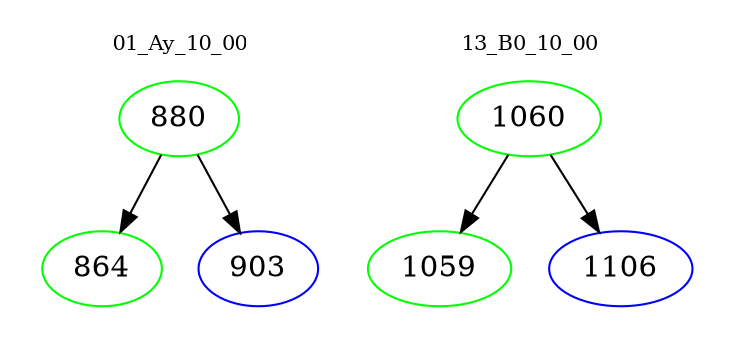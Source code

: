 digraph{
subgraph cluster_0 {
color = white
label = "01_Ay_10_00";
fontsize=10;
T0_880 [label="880", color="green"]
T0_880 -> T0_864 [color="black"]
T0_864 [label="864", color="green"]
T0_880 -> T0_903 [color="black"]
T0_903 [label="903", color="blue"]
}
subgraph cluster_1 {
color = white
label = "13_B0_10_00";
fontsize=10;
T1_1060 [label="1060", color="green"]
T1_1060 -> T1_1059 [color="black"]
T1_1059 [label="1059", color="green"]
T1_1060 -> T1_1106 [color="black"]
T1_1106 [label="1106", color="blue"]
}
}
